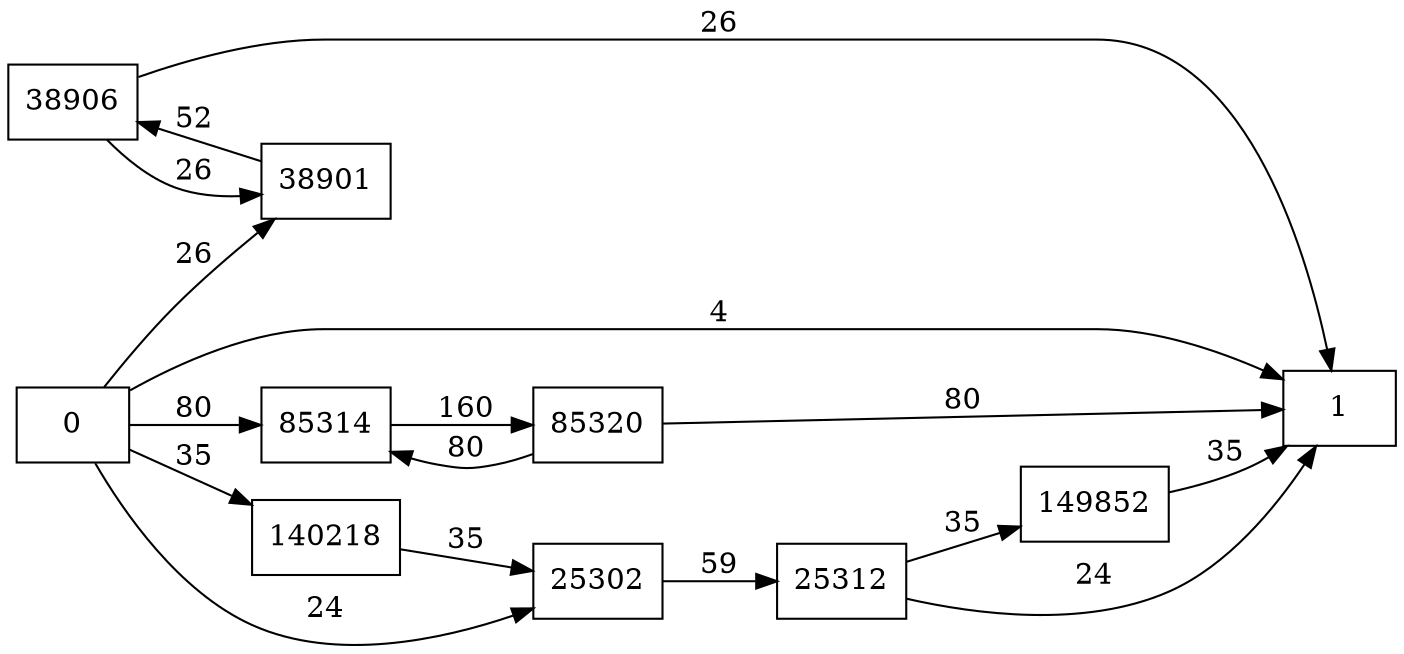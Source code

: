digraph {
	graph [rankdir=LR]
	node [shape=rectangle]
	25302 -> 25312 [label=59]
	25312 -> 1 [label=24]
	25312 -> 149852 [label=35]
	38901 -> 38906 [label=52]
	38906 -> 38901 [label=26]
	38906 -> 1 [label=26]
	85314 -> 85320 [label=160]
	85320 -> 85314 [label=80]
	85320 -> 1 [label=80]
	140218 -> 25302 [label=35]
	149852 -> 1 [label=35]
	0 -> 25302 [label=24]
	0 -> 38901 [label=26]
	0 -> 85314 [label=80]
	0 -> 1 [label=4]
	0 -> 140218 [label=35]
}
